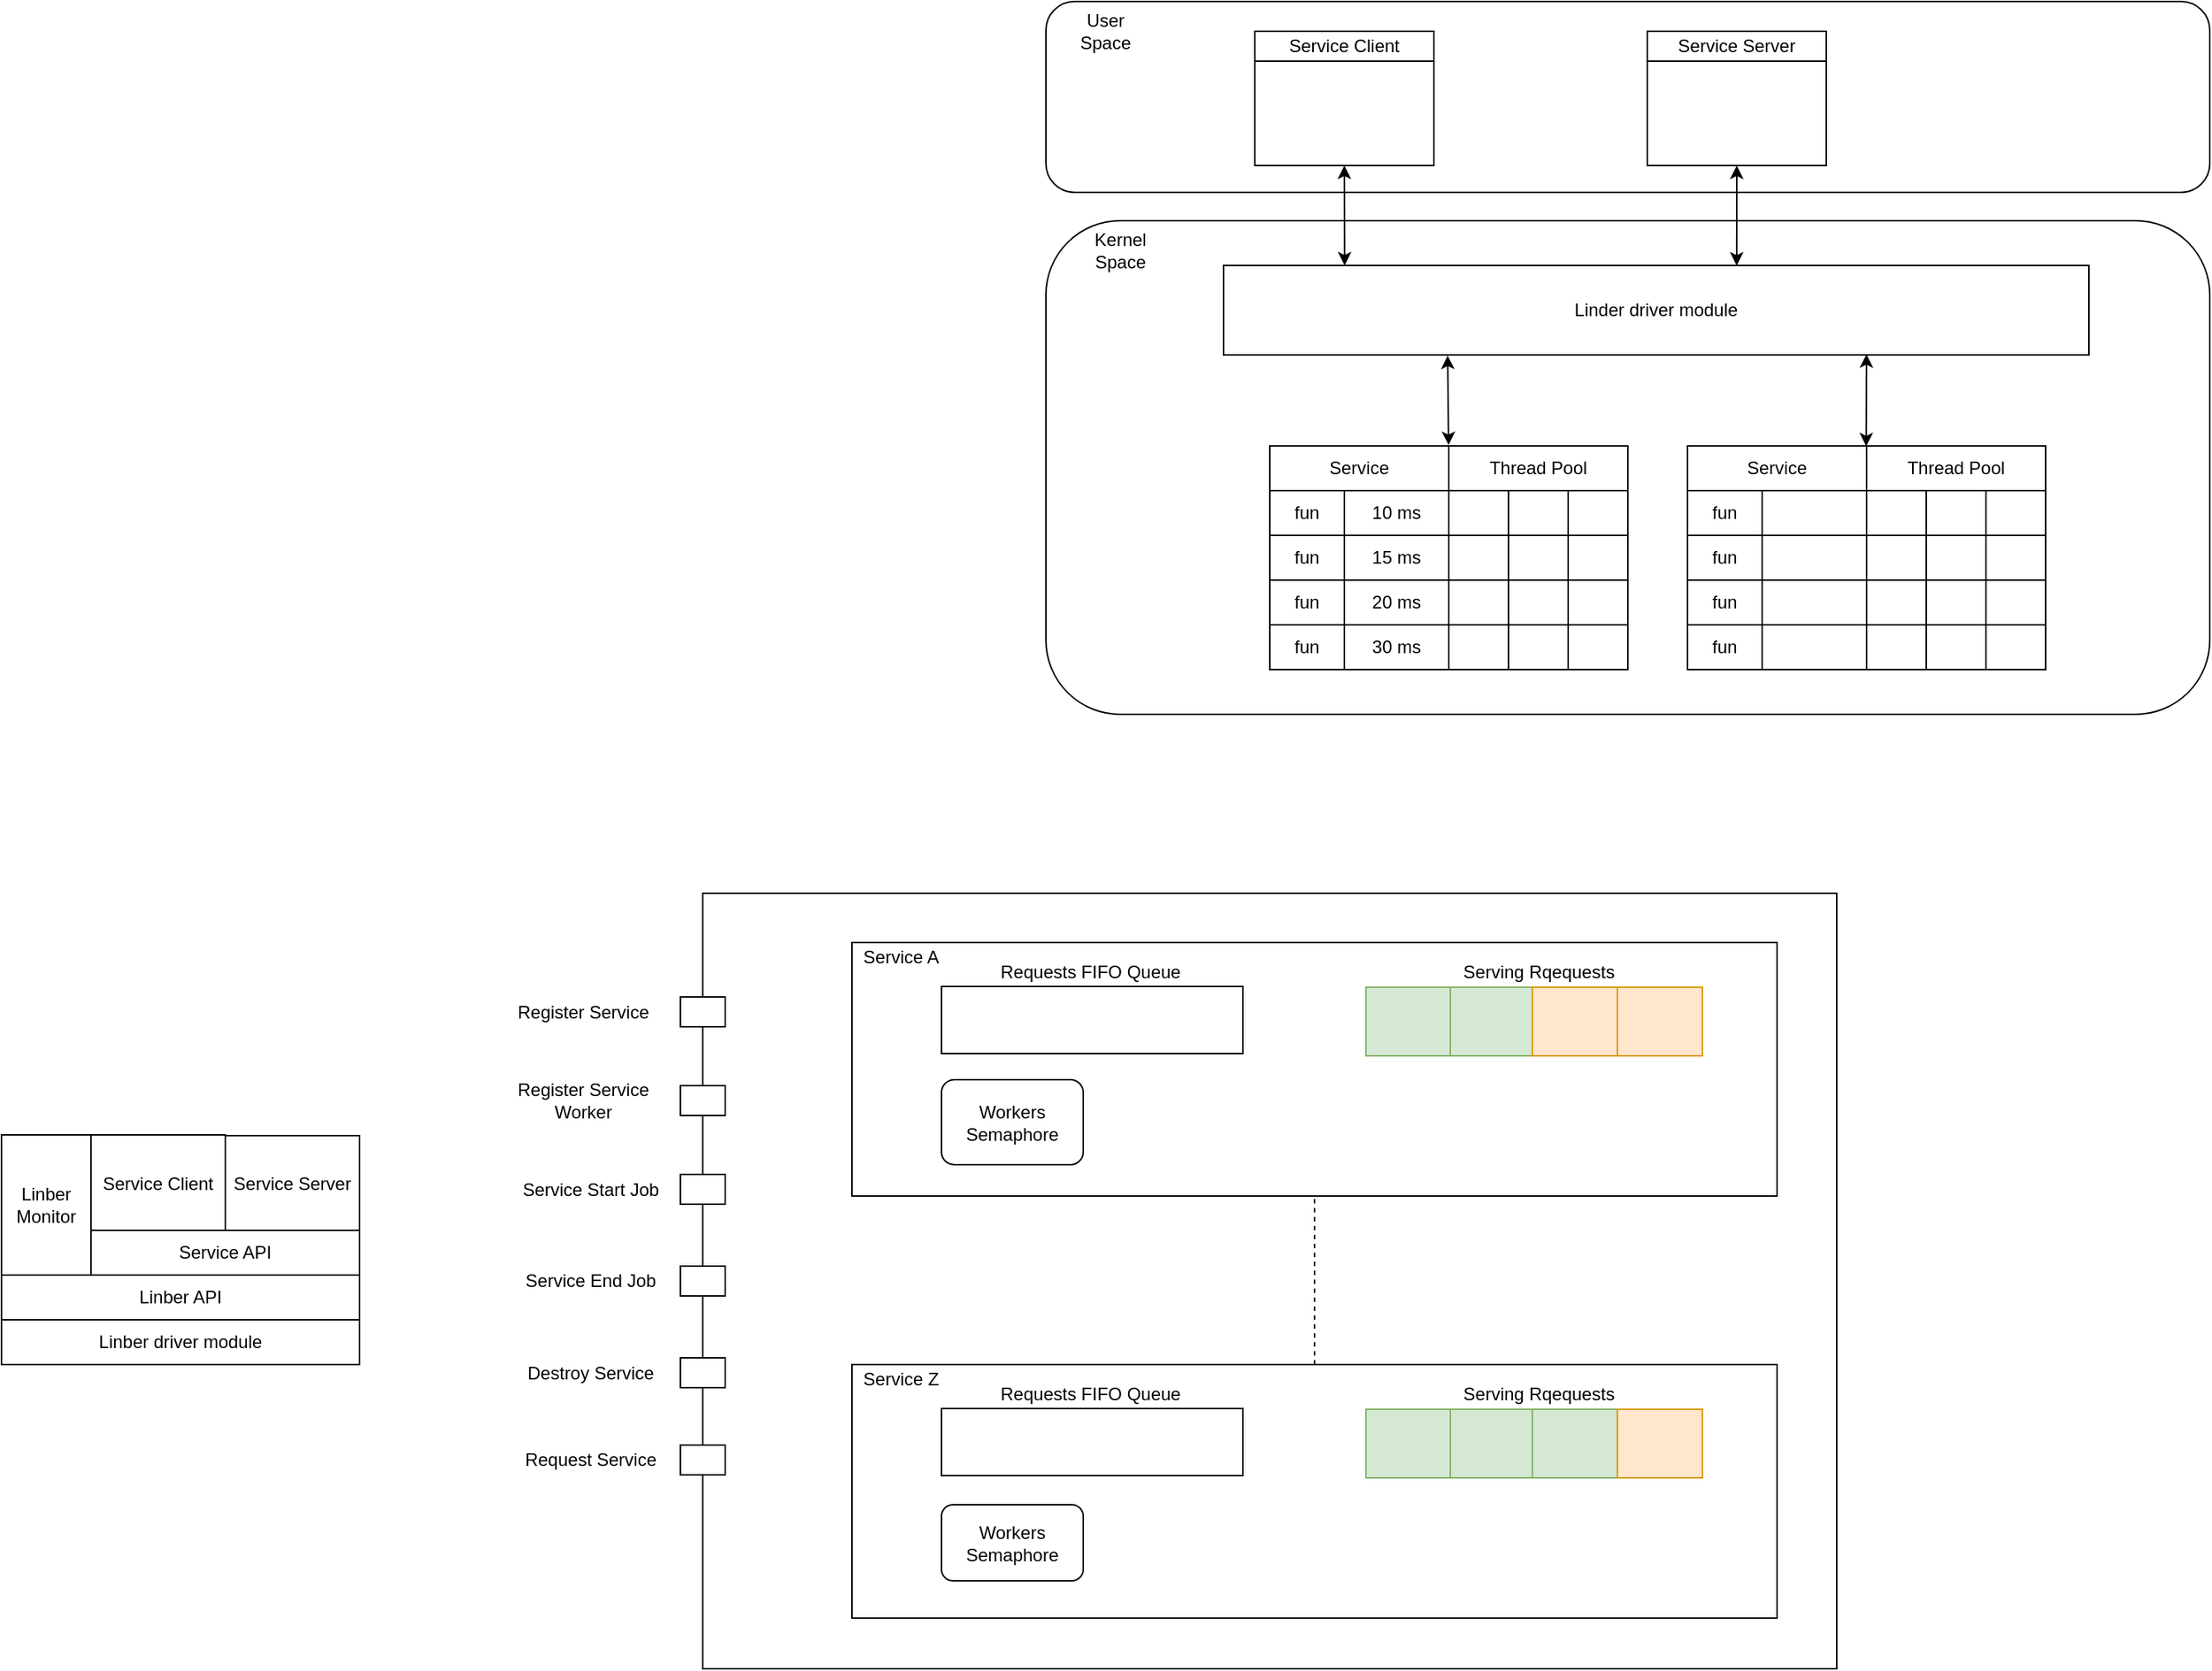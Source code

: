 <mxfile version="11.1.4" type="device"><diagram id="_qqxszVYBgeHnb9InYAT" name="Page-1"><mxGraphModel dx="2048" dy="1843" grid="1" gridSize="10" guides="1" tooltips="1" connect="1" arrows="1" fold="1" page="1" pageScale="1" pageWidth="827" pageHeight="1169" math="0" shadow="0"><root><mxCell id="0"/><mxCell id="1" parent="0"/><mxCell id="LAmsQY_42KWa-DciEMK3-57" value="" style="rounded=0;whiteSpace=wrap;html=1;" parent="1" vertex="1"><mxGeometry x="-220" y="470" width="760" height="520" as="geometry"/></mxCell><mxCell id="840rk4Eymtgmq9c575ek-82" value="" style="rounded=1;whiteSpace=wrap;html=1;" parent="1" vertex="1"><mxGeometry x="10" y="-128" width="780" height="128" as="geometry"/></mxCell><mxCell id="840rk4Eymtgmq9c575ek-80" value="" style="rounded=1;whiteSpace=wrap;html=1;" parent="1" vertex="1"><mxGeometry x="10" y="19" width="780" height="331" as="geometry"/></mxCell><mxCell id="840rk4Eymtgmq9c575ek-1" value="Linder driver module" style="rounded=0;whiteSpace=wrap;html=1;" parent="1" vertex="1"><mxGeometry x="129" y="49" width="580" height="60" as="geometry"/></mxCell><mxCell id="840rk4Eymtgmq9c575ek-37" value="" style="group" parent="1" vertex="1" connectable="0"><mxGeometry x="440" y="170" width="240" height="150" as="geometry"/></mxCell><mxCell id="840rk4Eymtgmq9c575ek-38" value="" style="group" parent="840rk4Eymtgmq9c575ek-37" vertex="1" connectable="0"><mxGeometry x="120" width="120" height="150" as="geometry"/></mxCell><mxCell id="840rk4Eymtgmq9c575ek-39" value="" style="rounded=0;whiteSpace=wrap;html=1;" parent="840rk4Eymtgmq9c575ek-38" vertex="1"><mxGeometry width="120" height="150" as="geometry"/></mxCell><mxCell id="840rk4Eymtgmq9c575ek-40" value="Thread Pool" style="rounded=0;whiteSpace=wrap;html=1;" parent="840rk4Eymtgmq9c575ek-38" vertex="1"><mxGeometry width="120" height="30" as="geometry"/></mxCell><mxCell id="840rk4Eymtgmq9c575ek-41" value="" style="rounded=0;whiteSpace=wrap;html=1;" parent="840rk4Eymtgmq9c575ek-38" vertex="1"><mxGeometry y="30" width="40" height="30" as="geometry"/></mxCell><mxCell id="840rk4Eymtgmq9c575ek-42" value="" style="rounded=0;whiteSpace=wrap;html=1;" parent="840rk4Eymtgmq9c575ek-38" vertex="1"><mxGeometry x="40" y="30" width="40" height="30" as="geometry"/></mxCell><mxCell id="840rk4Eymtgmq9c575ek-43" value="" style="rounded=0;whiteSpace=wrap;html=1;" parent="840rk4Eymtgmq9c575ek-38" vertex="1"><mxGeometry x="80" y="30" width="40" height="30" as="geometry"/></mxCell><mxCell id="840rk4Eymtgmq9c575ek-44" value="" style="rounded=0;whiteSpace=wrap;html=1;" parent="840rk4Eymtgmq9c575ek-38" vertex="1"><mxGeometry y="60" width="40" height="30" as="geometry"/></mxCell><mxCell id="840rk4Eymtgmq9c575ek-45" value="" style="rounded=0;whiteSpace=wrap;html=1;" parent="840rk4Eymtgmq9c575ek-38" vertex="1"><mxGeometry y="120" width="40" height="30" as="geometry"/></mxCell><mxCell id="840rk4Eymtgmq9c575ek-46" value="" style="rounded=0;whiteSpace=wrap;html=1;" parent="840rk4Eymtgmq9c575ek-38" vertex="1"><mxGeometry x="40" y="120" width="40" height="30" as="geometry"/></mxCell><mxCell id="840rk4Eymtgmq9c575ek-47" value="" style="rounded=0;whiteSpace=wrap;html=1;" parent="840rk4Eymtgmq9c575ek-38" vertex="1"><mxGeometry x="80" y="120" width="40" height="30" as="geometry"/></mxCell><mxCell id="840rk4Eymtgmq9c575ek-48" value="" style="rounded=0;whiteSpace=wrap;html=1;" parent="840rk4Eymtgmq9c575ek-38" vertex="1"><mxGeometry x="80" y="90" width="40" height="30" as="geometry"/></mxCell><mxCell id="840rk4Eymtgmq9c575ek-49" value="" style="rounded=0;whiteSpace=wrap;html=1;" parent="840rk4Eymtgmq9c575ek-38" vertex="1"><mxGeometry x="40" y="90" width="40" height="30" as="geometry"/></mxCell><mxCell id="840rk4Eymtgmq9c575ek-50" value="" style="rounded=0;whiteSpace=wrap;html=1;" parent="840rk4Eymtgmq9c575ek-38" vertex="1"><mxGeometry y="90" width="40" height="30" as="geometry"/></mxCell><mxCell id="840rk4Eymtgmq9c575ek-51" value="" style="rounded=0;whiteSpace=wrap;html=1;" parent="840rk4Eymtgmq9c575ek-38" vertex="1"><mxGeometry x="40" y="60" width="40" height="30" as="geometry"/></mxCell><mxCell id="840rk4Eymtgmq9c575ek-52" value="" style="rounded=0;whiteSpace=wrap;html=1;" parent="840rk4Eymtgmq9c575ek-38" vertex="1"><mxGeometry x="80" y="60" width="40" height="30" as="geometry"/></mxCell><mxCell id="840rk4Eymtgmq9c575ek-53" value="" style="group" parent="840rk4Eymtgmq9c575ek-37" vertex="1" connectable="0"><mxGeometry width="120" height="150" as="geometry"/></mxCell><mxCell id="840rk4Eymtgmq9c575ek-54" value="Service" style="rounded=0;whiteSpace=wrap;html=1;" parent="840rk4Eymtgmq9c575ek-53" vertex="1"><mxGeometry width="120" height="30" as="geometry"/></mxCell><mxCell id="840rk4Eymtgmq9c575ek-55" value="" style="group" parent="840rk4Eymtgmq9c575ek-53" vertex="1" connectable="0"><mxGeometry y="30" width="120" height="30" as="geometry"/></mxCell><mxCell id="840rk4Eymtgmq9c575ek-56" value="" style="rounded=0;whiteSpace=wrap;html=1;" parent="840rk4Eymtgmq9c575ek-55" vertex="1"><mxGeometry width="120" height="30" as="geometry"/></mxCell><mxCell id="840rk4Eymtgmq9c575ek-57" value="fun" style="rounded=0;whiteSpace=wrap;html=1;" parent="840rk4Eymtgmq9c575ek-55" vertex="1"><mxGeometry width="50" height="30" as="geometry"/></mxCell><mxCell id="840rk4Eymtgmq9c575ek-58" value="" style="group" parent="840rk4Eymtgmq9c575ek-53" vertex="1" connectable="0"><mxGeometry y="60" width="120" height="30" as="geometry"/></mxCell><mxCell id="840rk4Eymtgmq9c575ek-59" value="" style="rounded=0;whiteSpace=wrap;html=1;" parent="840rk4Eymtgmq9c575ek-58" vertex="1"><mxGeometry width="120" height="30" as="geometry"/></mxCell><mxCell id="840rk4Eymtgmq9c575ek-60" value="fun" style="rounded=0;whiteSpace=wrap;html=1;" parent="840rk4Eymtgmq9c575ek-58" vertex="1"><mxGeometry width="50" height="30" as="geometry"/></mxCell><mxCell id="840rk4Eymtgmq9c575ek-61" value="" style="group" parent="840rk4Eymtgmq9c575ek-58" vertex="1" connectable="0"><mxGeometry y="30" width="120" height="30" as="geometry"/></mxCell><mxCell id="840rk4Eymtgmq9c575ek-62" value="" style="rounded=0;whiteSpace=wrap;html=1;" parent="840rk4Eymtgmq9c575ek-61" vertex="1"><mxGeometry width="120" height="30" as="geometry"/></mxCell><mxCell id="840rk4Eymtgmq9c575ek-63" value="fun" style="rounded=0;whiteSpace=wrap;html=1;" parent="840rk4Eymtgmq9c575ek-61" vertex="1"><mxGeometry width="50" height="30" as="geometry"/></mxCell><mxCell id="840rk4Eymtgmq9c575ek-64" value="" style="group" parent="840rk4Eymtgmq9c575ek-53" vertex="1" connectable="0"><mxGeometry y="120" width="120" height="30" as="geometry"/></mxCell><mxCell id="840rk4Eymtgmq9c575ek-65" value="" style="rounded=0;whiteSpace=wrap;html=1;" parent="840rk4Eymtgmq9c575ek-64" vertex="1"><mxGeometry width="120" height="30" as="geometry"/></mxCell><mxCell id="840rk4Eymtgmq9c575ek-66" value="fun" style="rounded=0;whiteSpace=wrap;html=1;" parent="840rk4Eymtgmq9c575ek-64" vertex="1"><mxGeometry width="50" height="30" as="geometry"/></mxCell><mxCell id="840rk4Eymtgmq9c575ek-68" value="" style="group" parent="1" vertex="1" connectable="0"><mxGeometry x="160" y="170" width="240" height="150" as="geometry"/></mxCell><mxCell id="840rk4Eymtgmq9c575ek-31" value="" style="group" parent="840rk4Eymtgmq9c575ek-68" vertex="1" connectable="0"><mxGeometry x="120" width="120" height="150" as="geometry"/></mxCell><mxCell id="840rk4Eymtgmq9c575ek-4" value="" style="rounded=0;whiteSpace=wrap;html=1;" parent="840rk4Eymtgmq9c575ek-31" vertex="1"><mxGeometry width="120" height="150" as="geometry"/></mxCell><mxCell id="840rk4Eymtgmq9c575ek-5" value="Thread Pool" style="rounded=0;whiteSpace=wrap;html=1;" parent="840rk4Eymtgmq9c575ek-31" vertex="1"><mxGeometry width="120" height="30" as="geometry"/></mxCell><mxCell id="840rk4Eymtgmq9c575ek-6" value="" style="rounded=0;whiteSpace=wrap;html=1;" parent="840rk4Eymtgmq9c575ek-31" vertex="1"><mxGeometry y="30" width="40" height="30" as="geometry"/></mxCell><mxCell id="840rk4Eymtgmq9c575ek-7" value="" style="rounded=0;whiteSpace=wrap;html=1;" parent="840rk4Eymtgmq9c575ek-31" vertex="1"><mxGeometry x="40" y="30" width="40" height="30" as="geometry"/></mxCell><mxCell id="840rk4Eymtgmq9c575ek-8" value="" style="rounded=0;whiteSpace=wrap;html=1;" parent="840rk4Eymtgmq9c575ek-31" vertex="1"><mxGeometry x="80" y="30" width="40" height="30" as="geometry"/></mxCell><mxCell id="840rk4Eymtgmq9c575ek-9" value="" style="rounded=0;whiteSpace=wrap;html=1;" parent="840rk4Eymtgmq9c575ek-31" vertex="1"><mxGeometry y="60" width="40" height="30" as="geometry"/></mxCell><mxCell id="840rk4Eymtgmq9c575ek-10" value="" style="rounded=0;whiteSpace=wrap;html=1;" parent="840rk4Eymtgmq9c575ek-31" vertex="1"><mxGeometry y="120" width="40" height="30" as="geometry"/></mxCell><mxCell id="840rk4Eymtgmq9c575ek-11" value="" style="rounded=0;whiteSpace=wrap;html=1;" parent="840rk4Eymtgmq9c575ek-31" vertex="1"><mxGeometry x="40" y="120" width="40" height="30" as="geometry"/></mxCell><mxCell id="840rk4Eymtgmq9c575ek-12" value="" style="rounded=0;whiteSpace=wrap;html=1;" parent="840rk4Eymtgmq9c575ek-31" vertex="1"><mxGeometry x="80" y="120" width="40" height="30" as="geometry"/></mxCell><mxCell id="840rk4Eymtgmq9c575ek-13" value="" style="rounded=0;whiteSpace=wrap;html=1;" parent="840rk4Eymtgmq9c575ek-31" vertex="1"><mxGeometry x="80" y="90" width="40" height="30" as="geometry"/></mxCell><mxCell id="840rk4Eymtgmq9c575ek-14" value="" style="rounded=0;whiteSpace=wrap;html=1;" parent="840rk4Eymtgmq9c575ek-31" vertex="1"><mxGeometry x="40" y="90" width="40" height="30" as="geometry"/></mxCell><mxCell id="840rk4Eymtgmq9c575ek-15" value="" style="rounded=0;whiteSpace=wrap;html=1;" parent="840rk4Eymtgmq9c575ek-31" vertex="1"><mxGeometry y="90" width="40" height="30" as="geometry"/></mxCell><mxCell id="840rk4Eymtgmq9c575ek-16" value="" style="rounded=0;whiteSpace=wrap;html=1;" parent="840rk4Eymtgmq9c575ek-31" vertex="1"><mxGeometry x="40" y="60" width="40" height="30" as="geometry"/></mxCell><mxCell id="840rk4Eymtgmq9c575ek-17" value="" style="rounded=0;whiteSpace=wrap;html=1;" parent="840rk4Eymtgmq9c575ek-31" vertex="1"><mxGeometry x="80" y="60" width="40" height="30" as="geometry"/></mxCell><mxCell id="840rk4Eymtgmq9c575ek-3" value="Service" style="rounded=0;whiteSpace=wrap;html=1;" parent="840rk4Eymtgmq9c575ek-68" vertex="1"><mxGeometry width="120" height="30" as="geometry"/></mxCell><mxCell id="840rk4Eymtgmq9c575ek-28" value="" style="group" parent="840rk4Eymtgmq9c575ek-68" vertex="1" connectable="0"><mxGeometry y="120" width="120" height="30" as="geometry"/></mxCell><mxCell id="840rk4Eymtgmq9c575ek-29" value="30 ms" style="rounded=0;whiteSpace=wrap;html=1;" parent="840rk4Eymtgmq9c575ek-28" vertex="1"><mxGeometry x="50" width="70" height="30" as="geometry"/></mxCell><mxCell id="840rk4Eymtgmq9c575ek-30" value="fun" style="rounded=0;whiteSpace=wrap;html=1;" parent="840rk4Eymtgmq9c575ek-28" vertex="1"><mxGeometry width="50" height="30" as="geometry"/></mxCell><mxCell id="840rk4Eymtgmq9c575ek-19" value="10 ms" style="rounded=0;whiteSpace=wrap;html=1;" parent="840rk4Eymtgmq9c575ek-68" vertex="1"><mxGeometry x="50" y="30" width="70" height="30" as="geometry"/></mxCell><mxCell id="840rk4Eymtgmq9c575ek-20" value="fun" style="rounded=0;whiteSpace=wrap;html=1;" parent="840rk4Eymtgmq9c575ek-68" vertex="1"><mxGeometry y="30" width="50" height="30" as="geometry"/></mxCell><mxCell id="840rk4Eymtgmq9c575ek-23" value="15 ms" style="rounded=0;whiteSpace=wrap;html=1;" parent="840rk4Eymtgmq9c575ek-68" vertex="1"><mxGeometry x="50" y="60" width="70" height="30" as="geometry"/></mxCell><mxCell id="840rk4Eymtgmq9c575ek-24" value="fun" style="rounded=0;whiteSpace=wrap;html=1;" parent="840rk4Eymtgmq9c575ek-68" vertex="1"><mxGeometry y="60" width="50" height="30" as="geometry"/></mxCell><mxCell id="840rk4Eymtgmq9c575ek-25" value="" style="group" parent="840rk4Eymtgmq9c575ek-68" vertex="1" connectable="0"><mxGeometry y="90" width="120" height="30" as="geometry"/></mxCell><mxCell id="840rk4Eymtgmq9c575ek-26" value="20 ms" style="rounded=0;whiteSpace=wrap;html=1;" parent="840rk4Eymtgmq9c575ek-25" vertex="1"><mxGeometry x="50" width="70" height="30" as="geometry"/></mxCell><mxCell id="840rk4Eymtgmq9c575ek-27" value="fun" style="rounded=0;whiteSpace=wrap;html=1;" parent="840rk4Eymtgmq9c575ek-25" vertex="1"><mxGeometry width="50" height="30" as="geometry"/></mxCell><mxCell id="840rk4Eymtgmq9c575ek-69" value="" style="endArrow=classic;startArrow=classic;html=1;exitX=-0.001;exitY=-0.019;exitDx=0;exitDy=0;exitPerimeter=0;entryX=0.259;entryY=1.008;entryDx=0;entryDy=0;entryPerimeter=0;" parent="1" source="840rk4Eymtgmq9c575ek-5" target="840rk4Eymtgmq9c575ek-1" edge="1"><mxGeometry width="50" height="50" relative="1" as="geometry"><mxPoint x="208" y="200" as="sourcePoint"/><mxPoint x="280" y="162" as="targetPoint"/></mxGeometry></mxCell><mxCell id="840rk4Eymtgmq9c575ek-70" value="" style="endArrow=classic;startArrow=classic;html=1;exitX=0.998;exitY=0.009;exitDx=0;exitDy=0;exitPerimeter=0;entryX=0.743;entryY=0.993;entryDx=0;entryDy=0;entryPerimeter=0;" parent="1" source="840rk4Eymtgmq9c575ek-54" target="840rk4Eymtgmq9c575ek-1" edge="1"><mxGeometry width="50" height="50" relative="1" as="geometry"><mxPoint x="559.38" y="199.93" as="sourcePoint"/><mxPoint x="559.5" y="162.5" as="targetPoint"/></mxGeometry></mxCell><mxCell id="840rk4Eymtgmq9c575ek-74" value="" style="group" parent="1" vertex="1" connectable="0"><mxGeometry x="150" y="-108" width="120" height="90" as="geometry"/></mxCell><mxCell id="840rk4Eymtgmq9c575ek-72" value="" style="rounded=0;whiteSpace=wrap;html=1;" parent="840rk4Eymtgmq9c575ek-74" vertex="1"><mxGeometry width="120" height="90" as="geometry"/></mxCell><mxCell id="840rk4Eymtgmq9c575ek-73" value="Service Client" style="rounded=0;whiteSpace=wrap;html=1;" parent="840rk4Eymtgmq9c575ek-74" vertex="1"><mxGeometry width="120" height="20" as="geometry"/></mxCell><mxCell id="840rk4Eymtgmq9c575ek-75" value="" style="endArrow=classic;startArrow=classic;html=1;entryX=0.5;entryY=1;entryDx=0;entryDy=0;exitX=0.14;exitY=0;exitDx=0;exitDy=0;exitPerimeter=0;" parent="1" source="840rk4Eymtgmq9c575ek-1" target="840rk4Eymtgmq9c575ek-72" edge="1"><mxGeometry width="50" height="50" relative="1" as="geometry"><mxPoint x="185" y="40" as="sourcePoint"/><mxPoint x="235" y="-10" as="targetPoint"/></mxGeometry></mxCell><mxCell id="840rk4Eymtgmq9c575ek-76" value="" style="group" parent="1" vertex="1" connectable="0"><mxGeometry x="413" y="-108" width="120" height="90" as="geometry"/></mxCell><mxCell id="840rk4Eymtgmq9c575ek-77" value="" style="rounded=0;whiteSpace=wrap;html=1;" parent="840rk4Eymtgmq9c575ek-76" vertex="1"><mxGeometry width="120" height="90" as="geometry"/></mxCell><mxCell id="840rk4Eymtgmq9c575ek-78" value="Service Server" style="rounded=0;whiteSpace=wrap;html=1;" parent="840rk4Eymtgmq9c575ek-76" vertex="1"><mxGeometry width="120" height="20" as="geometry"/></mxCell><mxCell id="840rk4Eymtgmq9c575ek-79" value="" style="endArrow=classic;startArrow=classic;html=1;entryX=0.5;entryY=1;entryDx=0;entryDy=0;exitX=0.593;exitY=0.002;exitDx=0;exitDy=0;exitPerimeter=0;" parent="1" source="840rk4Eymtgmq9c575ek-1" target="840rk4Eymtgmq9c575ek-77" edge="1"><mxGeometry width="50" height="50" relative="1" as="geometry"><mxPoint x="473" y="30" as="sourcePoint"/><mxPoint x="498" y="-12" as="targetPoint"/></mxGeometry></mxCell><mxCell id="840rk4Eymtgmq9c575ek-81" value="Kernel Space" style="text;html=1;strokeColor=none;fillColor=none;align=center;verticalAlign=middle;whiteSpace=wrap;rounded=0;" parent="1" vertex="1"><mxGeometry x="40" y="29" width="40" height="20" as="geometry"/></mxCell><mxCell id="840rk4Eymtgmq9c575ek-83" value="User Space" style="text;html=1;strokeColor=none;fillColor=none;align=center;verticalAlign=middle;whiteSpace=wrap;rounded=0;" parent="1" vertex="1"><mxGeometry x="30" y="-118" width="40" height="20" as="geometry"/></mxCell><mxCell id="LAmsQY_42KWa-DciEMK3-15" value="" style="rounded=0;whiteSpace=wrap;html=1;" parent="1" vertex="1"><mxGeometry x="-235" y="539.5" width="30" height="20" as="geometry"/></mxCell><mxCell id="LAmsQY_42KWa-DciEMK3-17" value="Register Service" style="text;html=1;strokeColor=none;fillColor=none;align=center;verticalAlign=middle;whiteSpace=wrap;rounded=0;" parent="1" vertex="1"><mxGeometry x="-360" y="539.5" width="120" height="20" as="geometry"/></mxCell><mxCell id="LAmsQY_42KWa-DciEMK3-35" value="" style="rounded=0;whiteSpace=wrap;html=1;" parent="1" vertex="1"><mxGeometry x="-235" y="599" width="30" height="20" as="geometry"/></mxCell><mxCell id="LAmsQY_42KWa-DciEMK3-43" value="" style="group;fillColor=#ffe6cc;strokeColor=#d79b00;" parent="1" vertex="1" connectable="0"><mxGeometry x="-120" y="503" width="620" height="170" as="geometry"/></mxCell><mxCell id="LAmsQY_42KWa-DciEMK3-2" value="" style="rounded=0;whiteSpace=wrap;html=1;" parent="LAmsQY_42KWa-DciEMK3-43" vertex="1"><mxGeometry width="620" height="170" as="geometry"/></mxCell><mxCell id="LAmsQY_42KWa-DciEMK3-9" value="" style="rounded=0;whiteSpace=wrap;html=1;fillColor=#d5e8d4;strokeColor=#82b366;" parent="LAmsQY_42KWa-DciEMK3-43" vertex="1"><mxGeometry x="344.5" y="30" width="57" height="46" as="geometry"/></mxCell><mxCell id="LAmsQY_42KWa-DciEMK3-11" value="Serving Rqequests" style="text;html=1;strokeColor=none;fillColor=none;align=center;verticalAlign=middle;whiteSpace=wrap;rounded=0;" parent="LAmsQY_42KWa-DciEMK3-43" vertex="1"><mxGeometry x="401.5" y="9.5" width="117" height="20" as="geometry"/></mxCell><mxCell id="LAmsQY_42KWa-DciEMK3-28" value="" style="rounded=0;whiteSpace=wrap;html=1;fillColor=#d5e8d4;strokeColor=#82b366;" parent="LAmsQY_42KWa-DciEMK3-43" vertex="1"><mxGeometry x="401" y="30" width="57" height="46" as="geometry"/></mxCell><mxCell id="LAmsQY_42KWa-DciEMK3-29" value="" style="rounded=0;whiteSpace=wrap;html=1;fillColor=#ffe6cc;strokeColor=#d79b00;" parent="LAmsQY_42KWa-DciEMK3-43" vertex="1"><mxGeometry x="456" y="30" width="57" height="46" as="geometry"/></mxCell><mxCell id="LAmsQY_42KWa-DciEMK3-30" value="" style="rounded=0;whiteSpace=wrap;html=1;fillColor=#ffe6cc;strokeColor=#d79b00;" parent="LAmsQY_42KWa-DciEMK3-43" vertex="1"><mxGeometry x="513" y="30" width="57" height="46" as="geometry"/></mxCell><mxCell id="LAmsQY_42KWa-DciEMK3-31" value="" style="rounded=0;whiteSpace=wrap;html=1;" parent="LAmsQY_42KWa-DciEMK3-43" vertex="1"><mxGeometry x="60" y="29.5" width="202" height="45" as="geometry"/></mxCell><mxCell id="LAmsQY_42KWa-DciEMK3-33" value="Requests FIFO Queue" style="text;html=1;strokeColor=none;fillColor=none;align=center;verticalAlign=middle;whiteSpace=wrap;rounded=0;" parent="LAmsQY_42KWa-DciEMK3-43" vertex="1"><mxGeometry x="90" y="10" width="140" height="20" as="geometry"/></mxCell><mxCell id="LAmsQY_42KWa-DciEMK3-40" value="Service A" style="text;html=1;strokeColor=none;fillColor=none;align=center;verticalAlign=middle;whiteSpace=wrap;rounded=0;" parent="LAmsQY_42KWa-DciEMK3-43" vertex="1"><mxGeometry x="6" width="54" height="20" as="geometry"/></mxCell><mxCell id="LAmsQY_42KWa-DciEMK3-42" value="Workers Semaphore" style="rounded=1;whiteSpace=wrap;html=1;" parent="LAmsQY_42KWa-DciEMK3-43" vertex="1"><mxGeometry x="60" y="92" width="95" height="57" as="geometry"/></mxCell><mxCell id="LAmsQY_42KWa-DciEMK3-44" value="" style="group;fillColor=#ffe6cc;strokeColor=#d79b00;" parent="1" vertex="1" connectable="0"><mxGeometry x="-120" y="786" width="620" height="170" as="geometry"/></mxCell><mxCell id="LAmsQY_42KWa-DciEMK3-45" value="" style="rounded=0;whiteSpace=wrap;html=1;" parent="LAmsQY_42KWa-DciEMK3-44" vertex="1"><mxGeometry width="620" height="170" as="geometry"/></mxCell><mxCell id="LAmsQY_42KWa-DciEMK3-46" value="" style="rounded=0;whiteSpace=wrap;html=1;fillColor=#d5e8d4;strokeColor=#82b366;" parent="LAmsQY_42KWa-DciEMK3-44" vertex="1"><mxGeometry x="344.5" y="30" width="57" height="46" as="geometry"/></mxCell><mxCell id="LAmsQY_42KWa-DciEMK3-47" value="Serving Rqequests" style="text;html=1;strokeColor=none;fillColor=none;align=center;verticalAlign=middle;whiteSpace=wrap;rounded=0;" parent="LAmsQY_42KWa-DciEMK3-44" vertex="1"><mxGeometry x="401.5" y="9.5" width="117" height="20" as="geometry"/></mxCell><mxCell id="LAmsQY_42KWa-DciEMK3-48" value="" style="rounded=0;whiteSpace=wrap;html=1;fillColor=#d5e8d4;strokeColor=#82b366;" parent="LAmsQY_42KWa-DciEMK3-44" vertex="1"><mxGeometry x="401" y="30" width="57" height="46" as="geometry"/></mxCell><mxCell id="LAmsQY_42KWa-DciEMK3-49" value="" style="rounded=0;whiteSpace=wrap;html=1;fillColor=#d5e8d4;strokeColor=#82b366;" parent="LAmsQY_42KWa-DciEMK3-44" vertex="1"><mxGeometry x="456" y="30" width="57" height="46" as="geometry"/></mxCell><mxCell id="LAmsQY_42KWa-DciEMK3-50" value="" style="rounded=0;whiteSpace=wrap;html=1;fillColor=#ffe6cc;strokeColor=#d79b00;" parent="LAmsQY_42KWa-DciEMK3-44" vertex="1"><mxGeometry x="513" y="30" width="57" height="46" as="geometry"/></mxCell><mxCell id="LAmsQY_42KWa-DciEMK3-51" value="" style="rounded=0;whiteSpace=wrap;html=1;" parent="LAmsQY_42KWa-DciEMK3-44" vertex="1"><mxGeometry x="60" y="29.5" width="202" height="45" as="geometry"/></mxCell><mxCell id="LAmsQY_42KWa-DciEMK3-52" value="Requests FIFO Queue" style="text;html=1;strokeColor=none;fillColor=none;align=center;verticalAlign=middle;whiteSpace=wrap;rounded=0;" parent="LAmsQY_42KWa-DciEMK3-44" vertex="1"><mxGeometry x="90" y="10" width="140" height="20" as="geometry"/></mxCell><mxCell id="LAmsQY_42KWa-DciEMK3-53" value="Service Z" style="text;html=1;strokeColor=none;fillColor=none;align=center;verticalAlign=middle;whiteSpace=wrap;rounded=0;" parent="LAmsQY_42KWa-DciEMK3-44" vertex="1"><mxGeometry x="6" width="54" height="20" as="geometry"/></mxCell><mxCell id="LAmsQY_42KWa-DciEMK3-54" value="Workers Semaphore" style="rounded=1;whiteSpace=wrap;html=1;" parent="LAmsQY_42KWa-DciEMK3-44" vertex="1"><mxGeometry x="60" y="94" width="95" height="51" as="geometry"/></mxCell><mxCell id="LAmsQY_42KWa-DciEMK3-56" value="" style="endArrow=none;dashed=1;html=1;entryX=0.5;entryY=1;entryDx=0;entryDy=0;exitX=0.5;exitY=0;exitDx=0;exitDy=0;" parent="1" source="LAmsQY_42KWa-DciEMK3-45" target="LAmsQY_42KWa-DciEMK3-2" edge="1"><mxGeometry width="50" height="50" relative="1" as="geometry"><mxPoint x="-160" y="1030" as="sourcePoint"/><mxPoint x="-110" y="980" as="targetPoint"/></mxGeometry></mxCell><mxCell id="LAmsQY_42KWa-DciEMK3-63" value="Register Service Worker" style="text;html=1;strokeColor=none;fillColor=none;align=center;verticalAlign=middle;whiteSpace=wrap;rounded=0;" parent="1" vertex="1"><mxGeometry x="-360" y="599" width="120" height="20" as="geometry"/></mxCell><mxCell id="LAmsQY_42KWa-DciEMK3-64" value="" style="rounded=0;whiteSpace=wrap;html=1;" parent="1" vertex="1"><mxGeometry x="-235" y="658.5" width="30" height="20" as="geometry"/></mxCell><mxCell id="LAmsQY_42KWa-DciEMK3-65" value="Service Start Job" style="text;html=1;strokeColor=none;fillColor=none;align=center;verticalAlign=middle;whiteSpace=wrap;rounded=0;" parent="1" vertex="1"><mxGeometry x="-355" y="658.5" width="120" height="20" as="geometry"/></mxCell><mxCell id="LAmsQY_42KWa-DciEMK3-66" value="" style="rounded=0;whiteSpace=wrap;html=1;" parent="1" vertex="1"><mxGeometry x="-235" y="720" width="30" height="20" as="geometry"/></mxCell><mxCell id="LAmsQY_42KWa-DciEMK3-67" value="Service End Job" style="text;html=1;strokeColor=none;fillColor=none;align=center;verticalAlign=middle;whiteSpace=wrap;rounded=0;" parent="1" vertex="1"><mxGeometry x="-355" y="720" width="120" height="20" as="geometry"/></mxCell><mxCell id="LAmsQY_42KWa-DciEMK3-68" value="" style="rounded=0;whiteSpace=wrap;html=1;" parent="1" vertex="1"><mxGeometry x="-235" y="781.5" width="30" height="20" as="geometry"/></mxCell><mxCell id="LAmsQY_42KWa-DciEMK3-69" value="Destroy Service" style="text;html=1;strokeColor=none;fillColor=none;align=center;verticalAlign=middle;whiteSpace=wrap;rounded=0;" parent="1" vertex="1"><mxGeometry x="-355" y="781.5" width="120" height="20" as="geometry"/></mxCell><mxCell id="LAmsQY_42KWa-DciEMK3-70" value="" style="rounded=0;whiteSpace=wrap;html=1;" parent="1" vertex="1"><mxGeometry x="-235" y="840" width="30" height="20" as="geometry"/></mxCell><mxCell id="LAmsQY_42KWa-DciEMK3-71" value="Request Service" style="text;html=1;strokeColor=none;fillColor=none;align=center;verticalAlign=middle;whiteSpace=wrap;rounded=0;" parent="1" vertex="1"><mxGeometry x="-355" y="840" width="120" height="20" as="geometry"/></mxCell><mxCell id="eFIokCoOni-cPGHZ2pnx-11" value="" style="group" parent="1" vertex="1" connectable="0"><mxGeometry x="-690" y="632" width="240" height="154" as="geometry"/></mxCell><mxCell id="eFIokCoOni-cPGHZ2pnx-1" value="Linber driver module" style="rounded=0;whiteSpace=wrap;html=1;" parent="eFIokCoOni-cPGHZ2pnx-11" vertex="1"><mxGeometry y="124" width="240" height="30" as="geometry"/></mxCell><mxCell id="eFIokCoOni-cPGHZ2pnx-2" value="Linber API" style="rounded=0;whiteSpace=wrap;html=1;" parent="eFIokCoOni-cPGHZ2pnx-11" vertex="1"><mxGeometry y="94" width="240" height="30" as="geometry"/></mxCell><mxCell id="eFIokCoOni-cPGHZ2pnx-5" value="Service Client" style="rounded=0;whiteSpace=wrap;html=1;" parent="eFIokCoOni-cPGHZ2pnx-11" vertex="1"><mxGeometry x="60" width="90" height="65" as="geometry"/></mxCell><mxCell id="eFIokCoOni-cPGHZ2pnx-6" value="Service Server" style="rounded=0;whiteSpace=wrap;html=1;" parent="eFIokCoOni-cPGHZ2pnx-11" vertex="1"><mxGeometry x="150" y="0.5" width="90" height="65" as="geometry"/></mxCell><mxCell id="eFIokCoOni-cPGHZ2pnx-7" value="Service API" style="rounded=0;whiteSpace=wrap;html=1;" parent="eFIokCoOni-cPGHZ2pnx-11" vertex="1"><mxGeometry x="60" y="64" width="180" height="30" as="geometry"/></mxCell><mxCell id="eFIokCoOni-cPGHZ2pnx-8" value="Linber&lt;br&gt;Monitor" style="rounded=0;whiteSpace=wrap;html=1;" parent="eFIokCoOni-cPGHZ2pnx-11" vertex="1"><mxGeometry width="60" height="94" as="geometry"/></mxCell></root></mxGraphModel></diagram></mxfile>